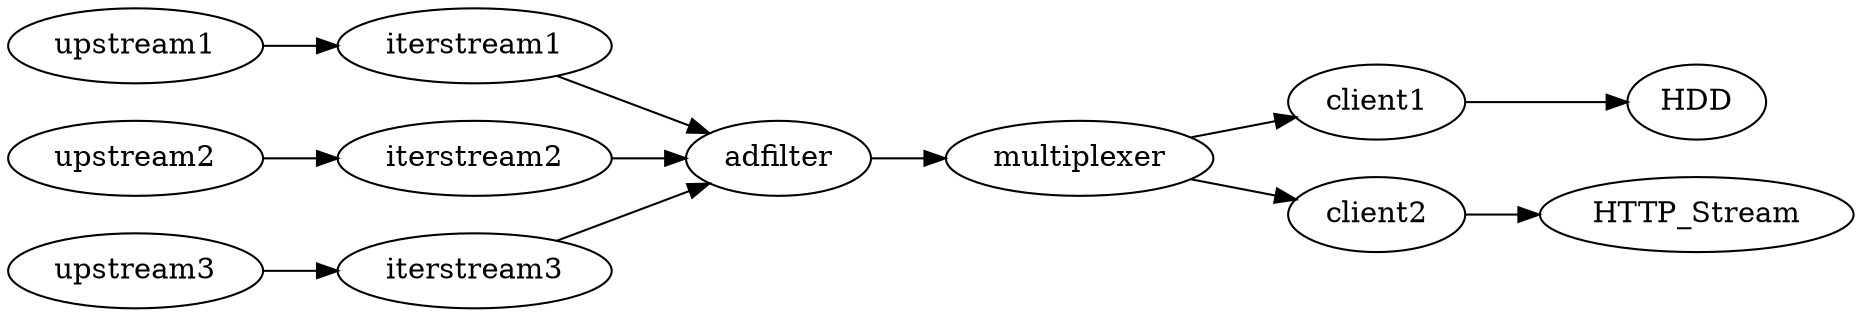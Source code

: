 digraph G {
        graph [layout=dot rankdir=LR]

// This is just an example for you to use as a template.
// Edit as you like. Whenever you save a legal graph
// the layout in the graphviz window will be updated.

        upstream1 -> iterstream1
        upstream2 -> iterstream2
        upstream3 -> iterstream3

        {iterstream1 iterstream2 iterstream3} -> adfilter

        adfilter -> multiplexer

        multiplexer -> {client1, client2}

        client1 -> HDD
        client2 -> HTTP_Stream


}
